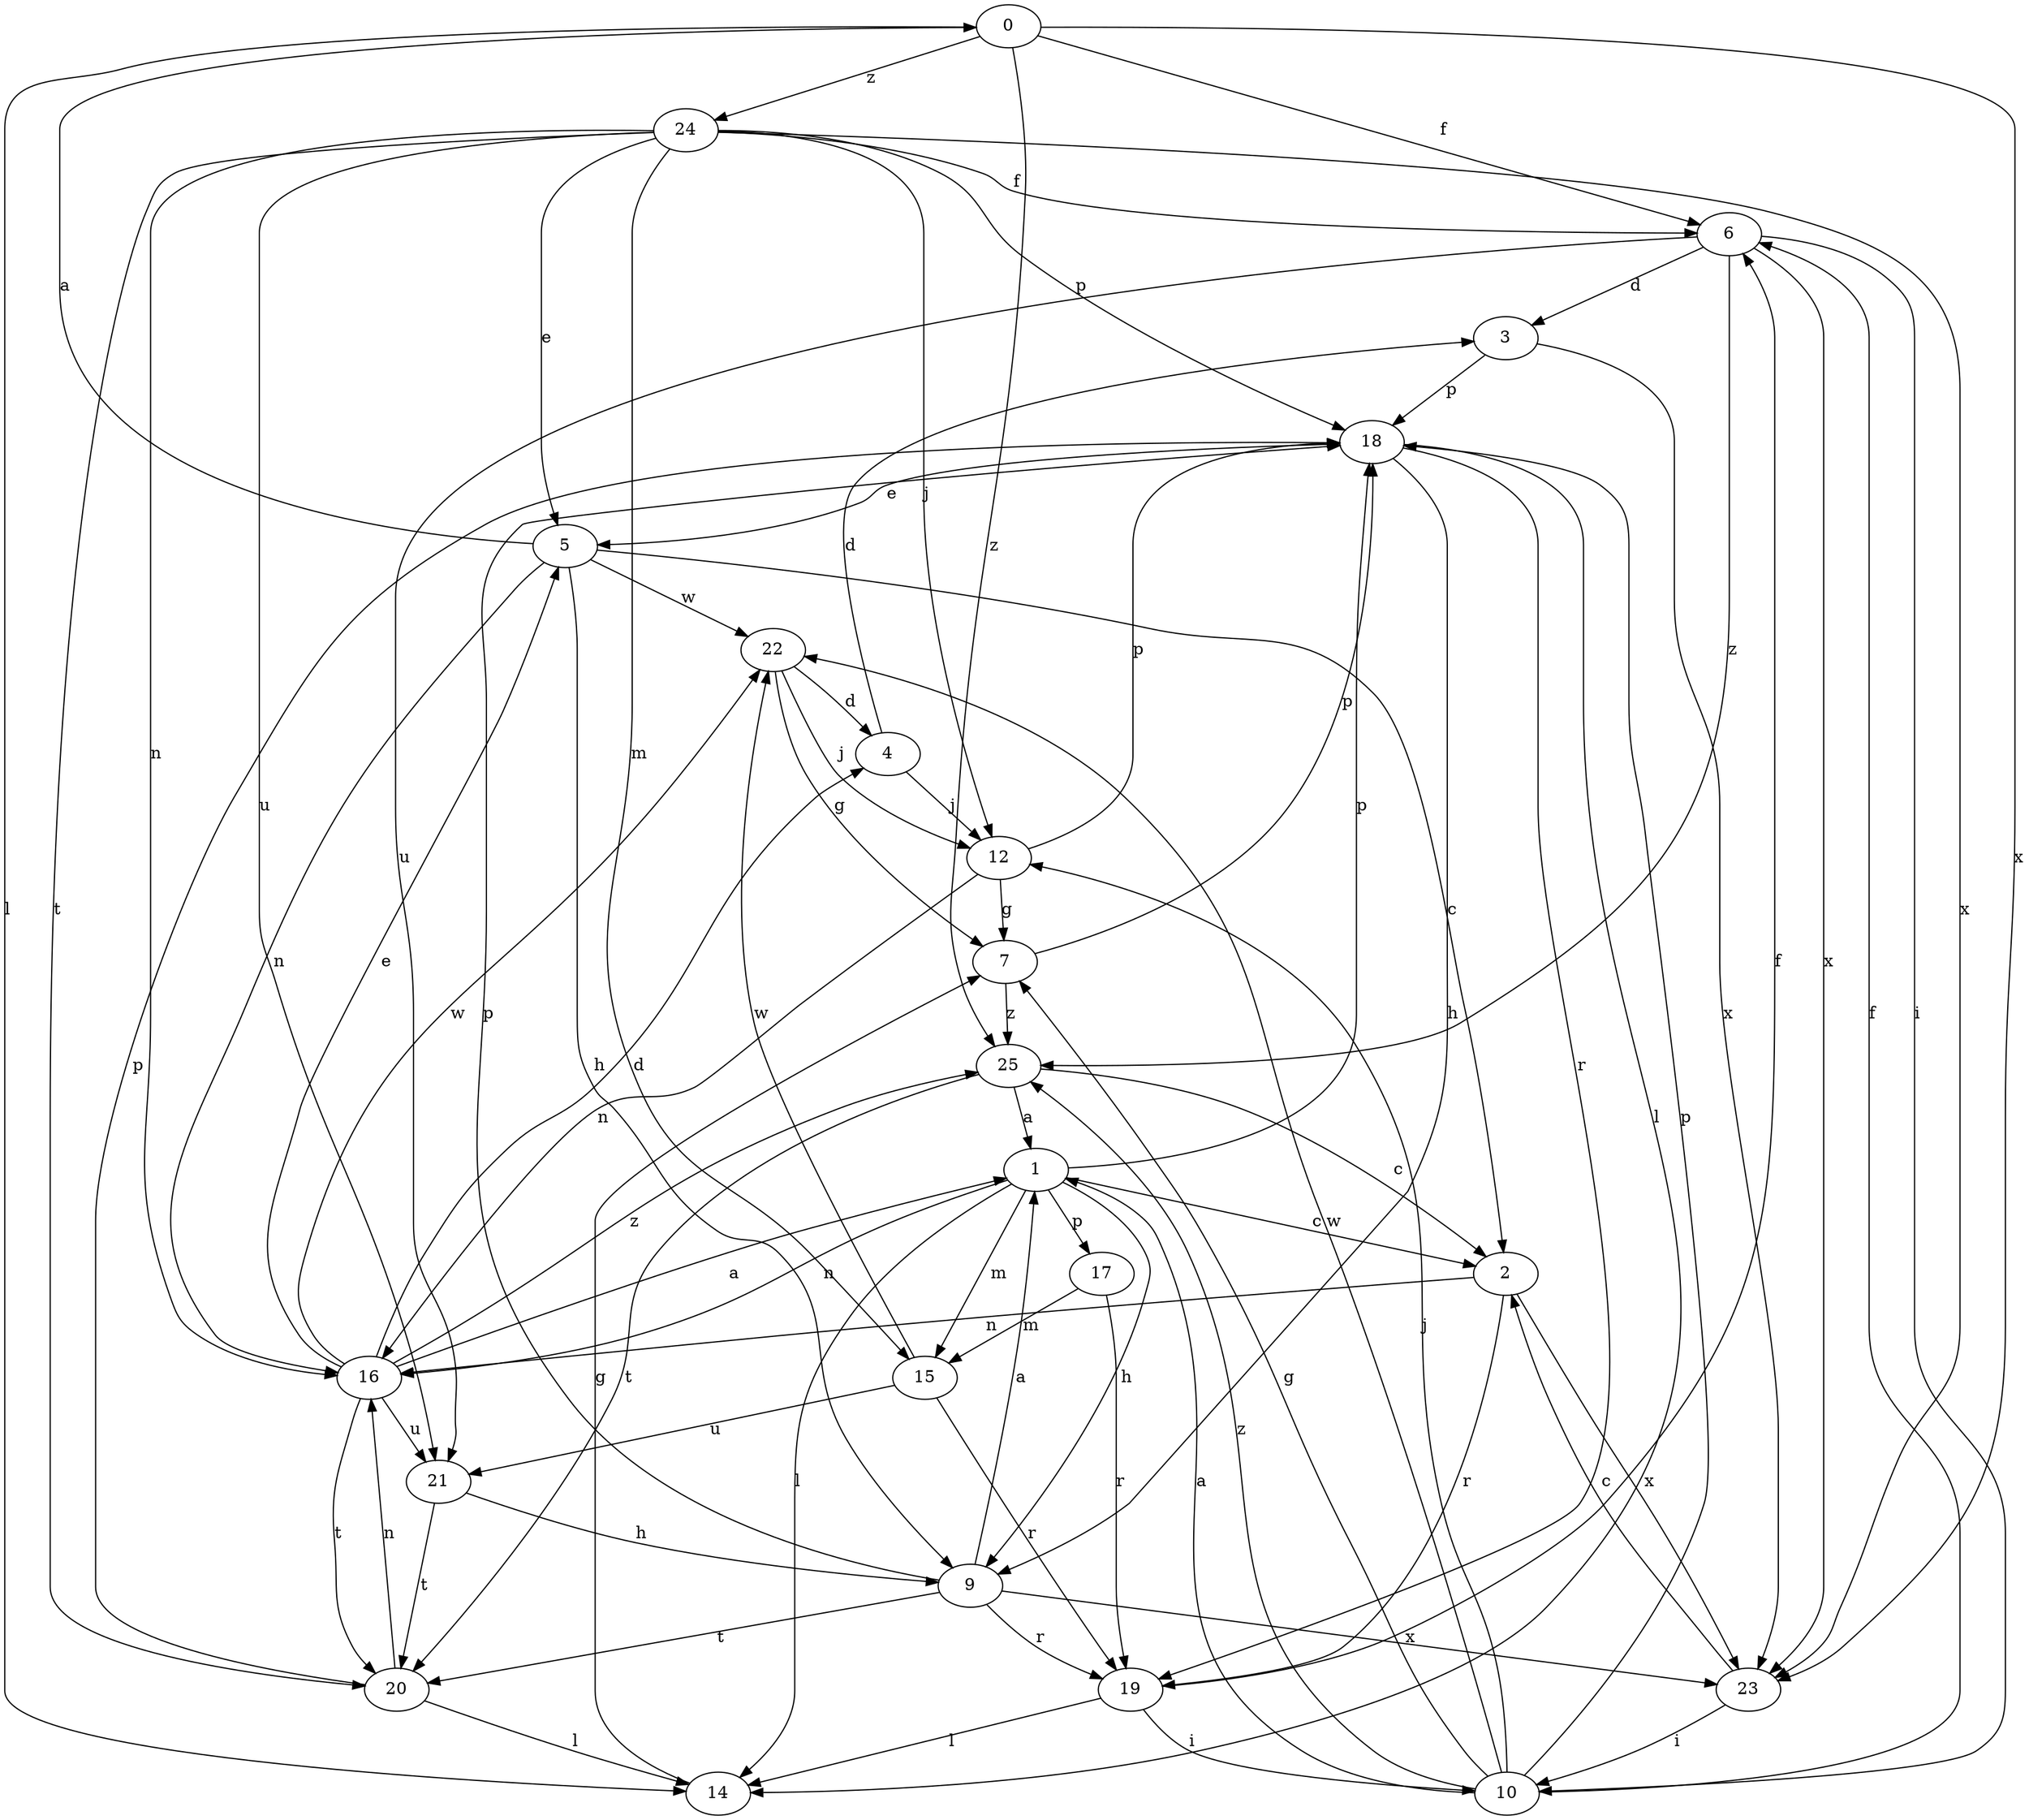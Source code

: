 strict digraph  {
0;
1;
2;
3;
4;
5;
6;
7;
9;
10;
12;
14;
15;
16;
17;
18;
19;
20;
21;
22;
23;
24;
25;
0 -> 6  [label=f];
0 -> 14  [label=l];
0 -> 23  [label=x];
0 -> 24  [label=z];
0 -> 25  [label=z];
1 -> 2  [label=c];
1 -> 9  [label=h];
1 -> 14  [label=l];
1 -> 15  [label=m];
1 -> 16  [label=n];
1 -> 17  [label=p];
1 -> 18  [label=p];
2 -> 16  [label=n];
2 -> 19  [label=r];
2 -> 23  [label=x];
3 -> 18  [label=p];
3 -> 23  [label=x];
4 -> 3  [label=d];
4 -> 12  [label=j];
5 -> 0  [label=a];
5 -> 2  [label=c];
5 -> 9  [label=h];
5 -> 16  [label=n];
5 -> 22  [label=w];
6 -> 3  [label=d];
6 -> 10  [label=i];
6 -> 21  [label=u];
6 -> 23  [label=x];
6 -> 25  [label=z];
7 -> 18  [label=p];
7 -> 25  [label=z];
9 -> 1  [label=a];
9 -> 18  [label=p];
9 -> 19  [label=r];
9 -> 20  [label=t];
9 -> 23  [label=x];
10 -> 1  [label=a];
10 -> 6  [label=f];
10 -> 7  [label=g];
10 -> 12  [label=j];
10 -> 18  [label=p];
10 -> 22  [label=w];
10 -> 25  [label=z];
12 -> 7  [label=g];
12 -> 16  [label=n];
12 -> 18  [label=p];
14 -> 7  [label=g];
15 -> 19  [label=r];
15 -> 21  [label=u];
15 -> 22  [label=w];
16 -> 1  [label=a];
16 -> 4  [label=d];
16 -> 5  [label=e];
16 -> 20  [label=t];
16 -> 21  [label=u];
16 -> 22  [label=w];
16 -> 25  [label=z];
17 -> 15  [label=m];
17 -> 19  [label=r];
18 -> 5  [label=e];
18 -> 9  [label=h];
18 -> 14  [label=l];
18 -> 19  [label=r];
19 -> 6  [label=f];
19 -> 10  [label=i];
19 -> 14  [label=l];
20 -> 14  [label=l];
20 -> 16  [label=n];
20 -> 18  [label=p];
21 -> 9  [label=h];
21 -> 20  [label=t];
22 -> 4  [label=d];
22 -> 7  [label=g];
22 -> 12  [label=j];
23 -> 2  [label=c];
23 -> 10  [label=i];
24 -> 5  [label=e];
24 -> 6  [label=f];
24 -> 12  [label=j];
24 -> 15  [label=m];
24 -> 16  [label=n];
24 -> 18  [label=p];
24 -> 20  [label=t];
24 -> 21  [label=u];
24 -> 23  [label=x];
25 -> 1  [label=a];
25 -> 2  [label=c];
25 -> 20  [label=t];
}
